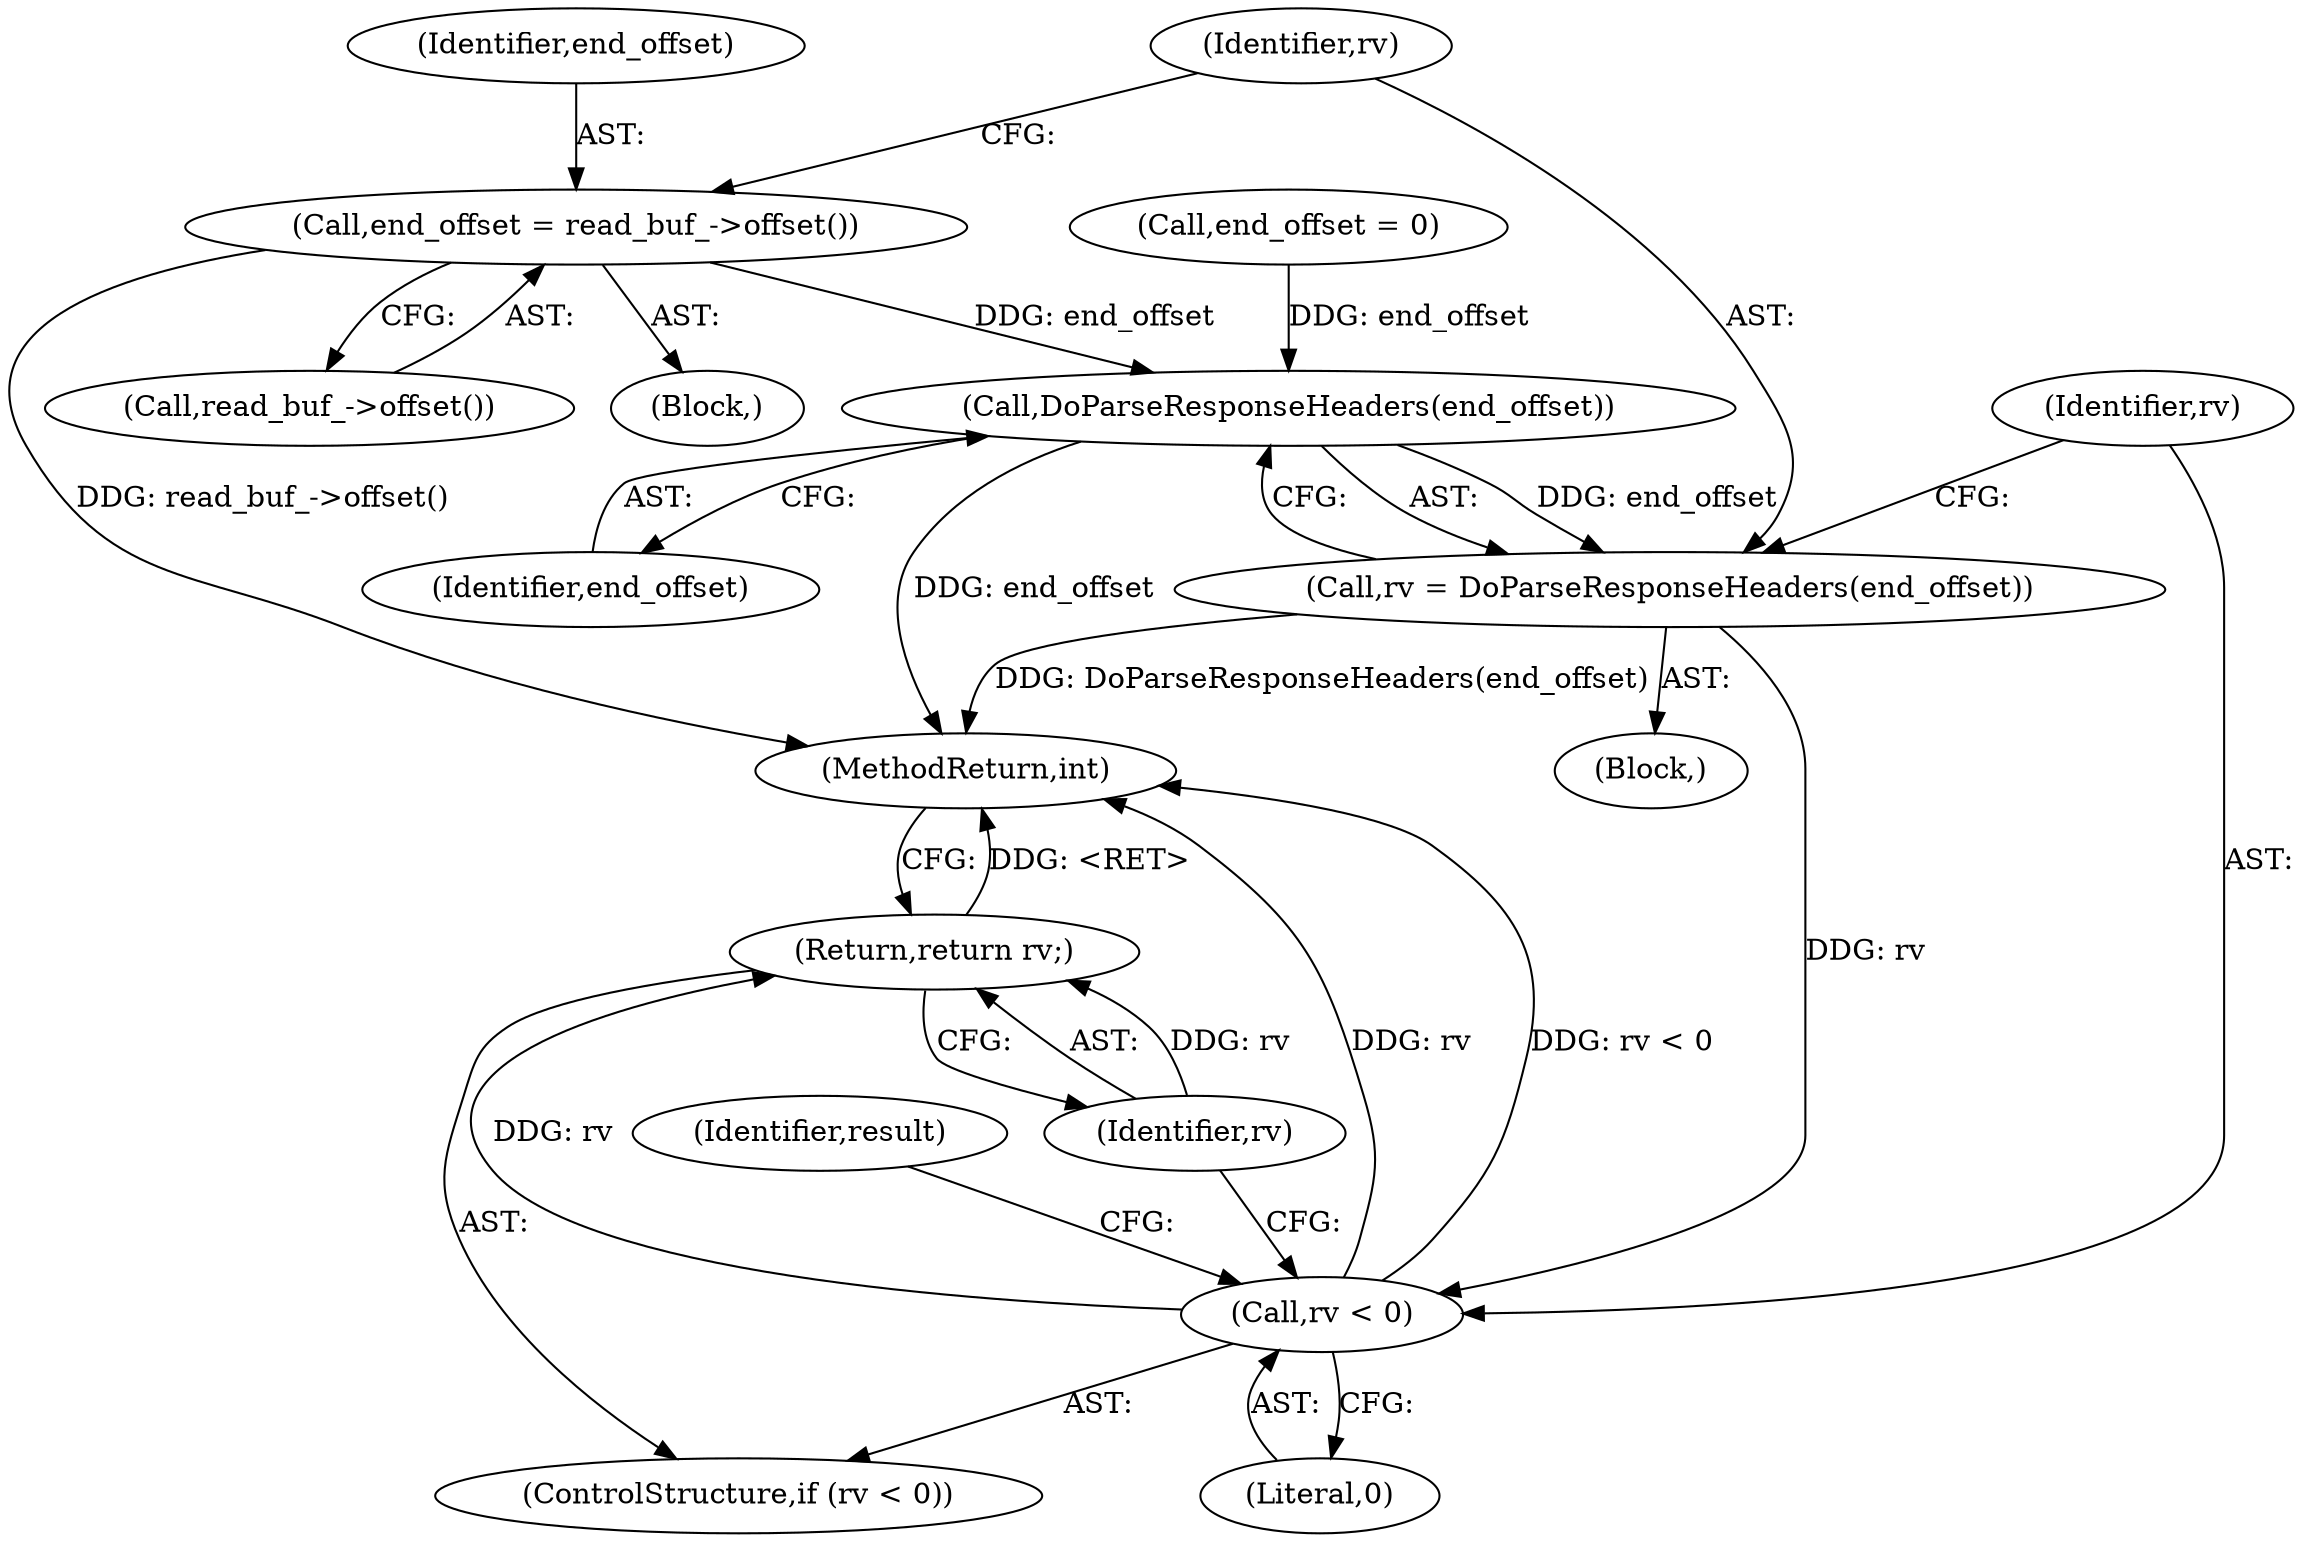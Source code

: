 digraph "0_Chrome_9c18dbcb79e5f700c453d1ac01fb6d8768e4844a@API" {
"1000174" [label="(Call,end_offset = read_buf_->offset())"];
"1000188" [label="(Call,DoParseResponseHeaders(end_offset))"];
"1000186" [label="(Call,rv = DoParseResponseHeaders(end_offset))"];
"1000191" [label="(Call,rv < 0)"];
"1000194" [label="(Return,return rv;)"];
"1000175" [label="(Identifier,end_offset)"];
"1000176" [label="(Call,read_buf_->offset())"];
"1000191" [label="(Call,rv < 0)"];
"1000195" [label="(Identifier,rv)"];
"1000197" [label="(Identifier,result)"];
"1000194" [label="(Return,return rv;)"];
"1000188" [label="(Call,DoParseResponseHeaders(end_offset))"];
"1000193" [label="(Literal,0)"];
"1000187" [label="(Identifier,rv)"];
"1000189" [label="(Identifier,end_offset)"];
"1000192" [label="(Identifier,rv)"];
"1000164" [label="(Block,)"];
"1000174" [label="(Call,end_offset = read_buf_->offset())"];
"1000182" [label="(Call,end_offset = 0)"];
"1000190" [label="(ControlStructure,if (rv < 0))"];
"1000186" [label="(Call,rv = DoParseResponseHeaders(end_offset))"];
"1000198" [label="(MethodReturn,int)"];
"1000170" [label="(Block,)"];
"1000174" -> "1000170"  [label="AST: "];
"1000174" -> "1000176"  [label="CFG: "];
"1000175" -> "1000174"  [label="AST: "];
"1000176" -> "1000174"  [label="AST: "];
"1000187" -> "1000174"  [label="CFG: "];
"1000174" -> "1000198"  [label="DDG: read_buf_->offset()"];
"1000174" -> "1000188"  [label="DDG: end_offset"];
"1000188" -> "1000186"  [label="AST: "];
"1000188" -> "1000189"  [label="CFG: "];
"1000189" -> "1000188"  [label="AST: "];
"1000186" -> "1000188"  [label="CFG: "];
"1000188" -> "1000198"  [label="DDG: end_offset"];
"1000188" -> "1000186"  [label="DDG: end_offset"];
"1000182" -> "1000188"  [label="DDG: end_offset"];
"1000186" -> "1000164"  [label="AST: "];
"1000187" -> "1000186"  [label="AST: "];
"1000192" -> "1000186"  [label="CFG: "];
"1000186" -> "1000198"  [label="DDG: DoParseResponseHeaders(end_offset)"];
"1000186" -> "1000191"  [label="DDG: rv"];
"1000191" -> "1000190"  [label="AST: "];
"1000191" -> "1000193"  [label="CFG: "];
"1000192" -> "1000191"  [label="AST: "];
"1000193" -> "1000191"  [label="AST: "];
"1000195" -> "1000191"  [label="CFG: "];
"1000197" -> "1000191"  [label="CFG: "];
"1000191" -> "1000198"  [label="DDG: rv < 0"];
"1000191" -> "1000198"  [label="DDG: rv"];
"1000191" -> "1000194"  [label="DDG: rv"];
"1000194" -> "1000190"  [label="AST: "];
"1000194" -> "1000195"  [label="CFG: "];
"1000195" -> "1000194"  [label="AST: "];
"1000198" -> "1000194"  [label="CFG: "];
"1000194" -> "1000198"  [label="DDG: <RET>"];
"1000195" -> "1000194"  [label="DDG: rv"];
}
